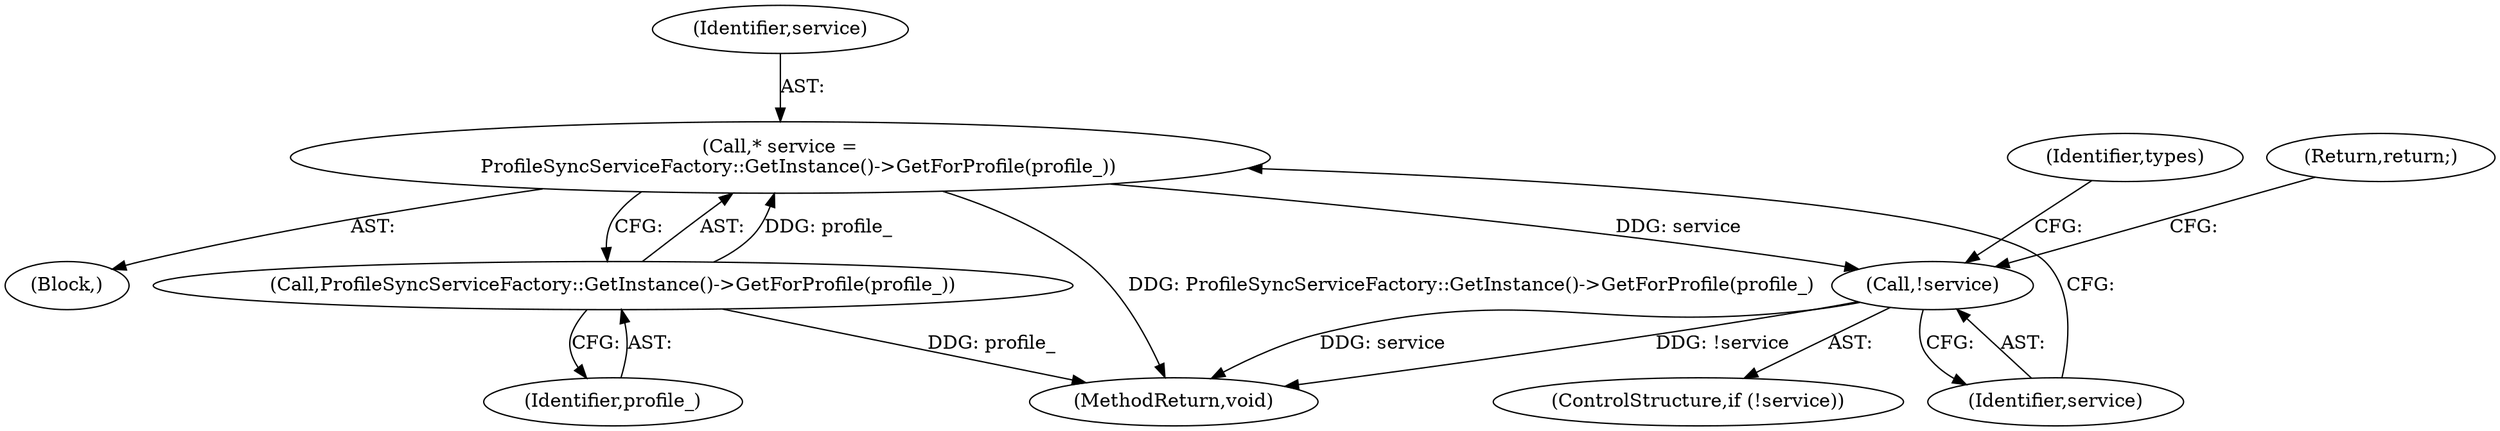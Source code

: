 digraph "1_Chrome_32a9879fc01c24f9216bb2975200ab8a4afac80c_0@pointer" {
"1000105" [label="(Call,* service =\n      ProfileSyncServiceFactory::GetInstance()->GetForProfile(profile_))"];
"1000107" [label="(Call,ProfileSyncServiceFactory::GetInstance()->GetForProfile(profile_))"];
"1000110" [label="(Call,!service)"];
"1000108" [label="(Identifier,profile_)"];
"1000105" [label="(Call,* service =\n      ProfileSyncServiceFactory::GetInstance()->GetForProfile(profile_))"];
"1000103" [label="(Block,)"];
"1000110" [label="(Call,!service)"];
"1000107" [label="(Call,ProfileSyncServiceFactory::GetInstance()->GetForProfile(profile_))"];
"1000109" [label="(ControlStructure,if (!service))"];
"1000116" [label="(MethodReturn,void)"];
"1000111" [label="(Identifier,service)"];
"1000106" [label="(Identifier,service)"];
"1000115" [label="(Identifier,types)"];
"1000112" [label="(Return,return;)"];
"1000105" -> "1000103"  [label="AST: "];
"1000105" -> "1000107"  [label="CFG: "];
"1000106" -> "1000105"  [label="AST: "];
"1000107" -> "1000105"  [label="AST: "];
"1000111" -> "1000105"  [label="CFG: "];
"1000105" -> "1000116"  [label="DDG: ProfileSyncServiceFactory::GetInstance()->GetForProfile(profile_)"];
"1000107" -> "1000105"  [label="DDG: profile_"];
"1000105" -> "1000110"  [label="DDG: service"];
"1000107" -> "1000108"  [label="CFG: "];
"1000108" -> "1000107"  [label="AST: "];
"1000107" -> "1000116"  [label="DDG: profile_"];
"1000110" -> "1000109"  [label="AST: "];
"1000110" -> "1000111"  [label="CFG: "];
"1000111" -> "1000110"  [label="AST: "];
"1000112" -> "1000110"  [label="CFG: "];
"1000115" -> "1000110"  [label="CFG: "];
"1000110" -> "1000116"  [label="DDG: service"];
"1000110" -> "1000116"  [label="DDG: !service"];
}
